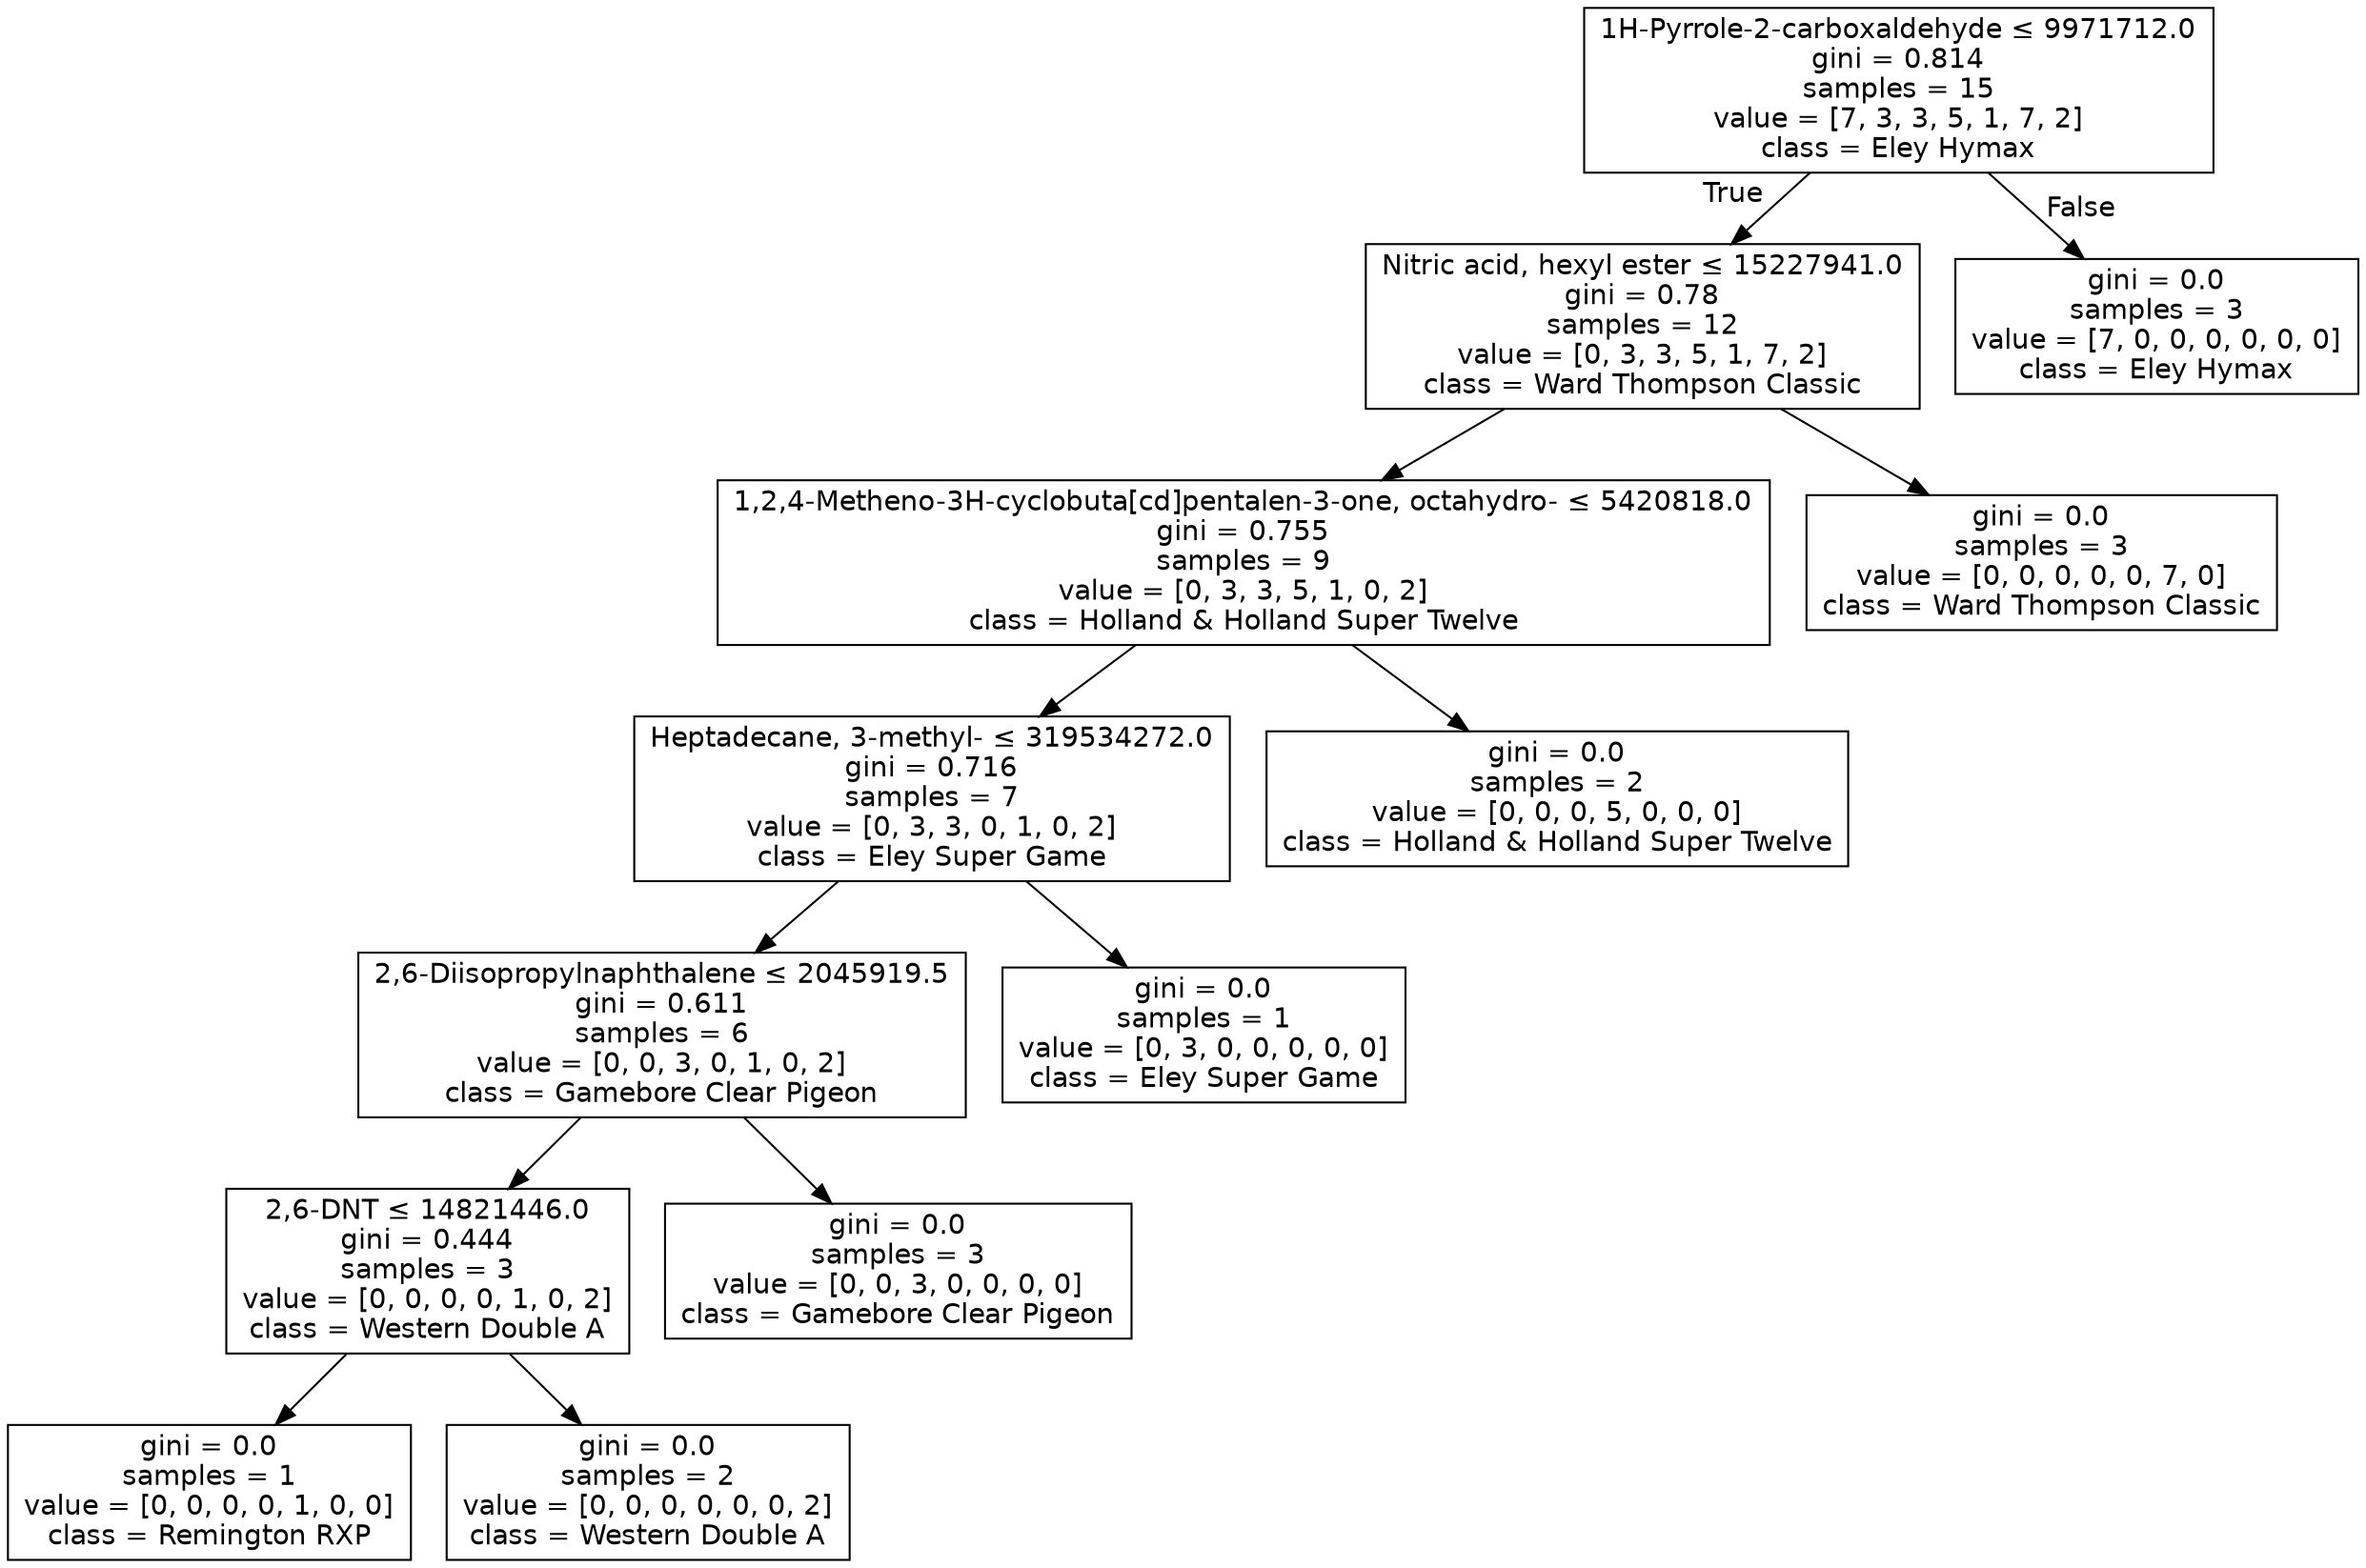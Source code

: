 digraph Tree {
node [shape=box, fontname="helvetica"] ;
edge [fontname="helvetica"] ;
0 [label=<1H-Pyrrole-2-carboxaldehyde &le; 9971712.0<br/>gini = 0.814<br/>samples = 15<br/>value = [7, 3, 3, 5, 1, 7, 2]<br/>class = Eley Hymax>] ;
1 [label=<Nitric acid, hexyl ester &le; 15227941.0<br/>gini = 0.78<br/>samples = 12<br/>value = [0, 3, 3, 5, 1, 7, 2]<br/>class = Ward Thompson Classic>] ;
0 -> 1 [labeldistance=2.5, labelangle=45, headlabel="True"] ;
2 [label=<1,2,4-Metheno-3H-cyclobuta[cd]pentalen-3-one, octahydro- &le; 5420818.0<br/>gini = 0.755<br/>samples = 9<br/>value = [0, 3, 3, 5, 1, 0, 2]<br/>class = Holland &amp; Holland Super Twelve>] ;
1 -> 2 ;
3 [label=<Heptadecane, 3-methyl- &le; 319534272.0<br/>gini = 0.716<br/>samples = 7<br/>value = [0, 3, 3, 0, 1, 0, 2]<br/>class = Eley Super Game>] ;
2 -> 3 ;
4 [label=<2,6-Diisopropylnaphthalene &le; 2045919.5<br/>gini = 0.611<br/>samples = 6<br/>value = [0, 0, 3, 0, 1, 0, 2]<br/>class = Gamebore Clear Pigeon>] ;
3 -> 4 ;
5 [label=<2,6-DNT &le; 14821446.0<br/>gini = 0.444<br/>samples = 3<br/>value = [0, 0, 0, 0, 1, 0, 2]<br/>class = Western Double A>] ;
4 -> 5 ;
6 [label=<gini = 0.0<br/>samples = 1<br/>value = [0, 0, 0, 0, 1, 0, 0]<br/>class = Remington RXP>] ;
5 -> 6 ;
7 [label=<gini = 0.0<br/>samples = 2<br/>value = [0, 0, 0, 0, 0, 0, 2]<br/>class = Western Double A>] ;
5 -> 7 ;
8 [label=<gini = 0.0<br/>samples = 3<br/>value = [0, 0, 3, 0, 0, 0, 0]<br/>class = Gamebore Clear Pigeon>] ;
4 -> 8 ;
9 [label=<gini = 0.0<br/>samples = 1<br/>value = [0, 3, 0, 0, 0, 0, 0]<br/>class = Eley Super Game>] ;
3 -> 9 ;
10 [label=<gini = 0.0<br/>samples = 2<br/>value = [0, 0, 0, 5, 0, 0, 0]<br/>class = Holland &amp; Holland Super Twelve>] ;
2 -> 10 ;
11 [label=<gini = 0.0<br/>samples = 3<br/>value = [0, 0, 0, 0, 0, 7, 0]<br/>class = Ward Thompson Classic>] ;
1 -> 11 ;
12 [label=<gini = 0.0<br/>samples = 3<br/>value = [7, 0, 0, 0, 0, 0, 0]<br/>class = Eley Hymax>] ;
0 -> 12 [labeldistance=2.5, labelangle=-45, headlabel="False"] ;
}
